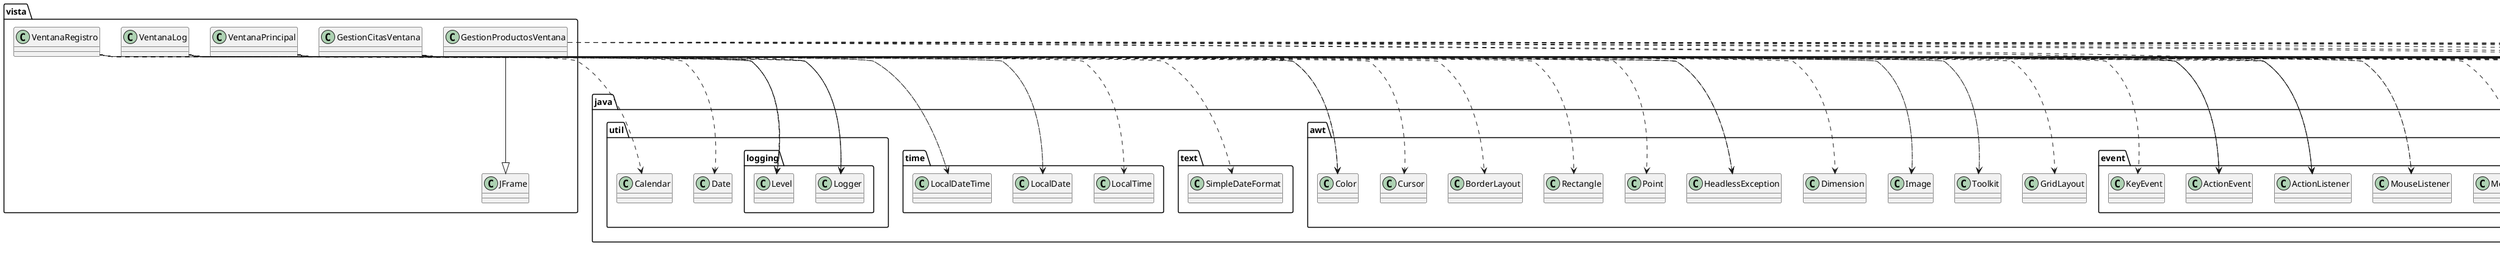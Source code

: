 @startuml
annotation java.lang.Override
annotation java.lang.SuppressWarnings
class com.github.lgooddatepicker.components.DatePicker
class com.github.lgooddatepicker.components.TimePicker
class controlador.ConexionBD
class controlador.ConsultasPersonal
class java.awt.BorderLayout
class java.awt.Color
class java.awt.Cursor
class java.awt.Dimension
class java.awt.GridLayout
class java.awt.HeadlessException
class java.awt.Image
class java.awt.Point
class java.awt.Rectangle
class java.awt.Toolkit
class java.awt.event.ActionEvent
class java.awt.event.ActionListener
class java.awt.event.KeyEvent
class java.awt.event.MouseAdapter
class java.awt.event.MouseEvent
class java.awt.event.MouseListener
class java.awt.event.MouseMotionAdapter
class java.awt.event.WindowAdapter
class java.awt.event.WindowEvent
class java.text.SimpleDateFormat
class java.time.LocalDate
class java.time.LocalDateTime
class java.time.LocalTime
class java.util.Calendar
class java.util.Date
class java.util.logging.Level
class java.util.logging.Logger
class javax.swing.Action
class javax.swing.ButtonGroup
class javax.swing.DefaultCellEditor
class javax.swing.DefaultComboBoxModel
class javax.swing.ImageIcon
class javax.swing.JComboBox
class javax.swing.JFrame
class javax.swing.JLabel
class javax.swing.JMenuItem
class javax.swing.JOptionPane
class javax.swing.JPanel
class javax.swing.JPopupMenu
class javax.swing.JScrollPane
class javax.swing.JSpinner
class javax.swing.JTable
class javax.swing.JTextField
class javax.swing.LookAndFeel
class javax.swing.SwingUtilities
class javax.swing.Timer
class javax.swing.UIManager
class javax.swing.UnsupportedLookAndFeelException
class javax.swing.table.DefaultTableCellRenderer
class javax.swing.table.DefaultTableModel
class javax.swing.table.JTableHeader
class javax.swing.table.TableCellEditor
class modelo.Cita
class modelo.Horario
class modelo.Personal
class modelo.Servicio
class modelo.Usuario
class style.GestionDeProductos
class vista.GestionCitasVentana
class vista.GestionProductosVentana
class vista.JFrame
class vista.VentanaLog
class vista.VentanaPrincipal
class vista.VentanaRegistro
vista.GestionCitasVentana ..> java.lang.Override
vista.GestionCitasVentana ..> java.lang.SuppressWarnings
vista.GestionCitasVentana ..> com.github.lgooddatepicker.components.DatePicker
vista.GestionCitasVentana ..> com.github.lgooddatepicker.components.TimePicker
vista.GestionCitasVentana ..> controlador.ConexionBD
vista.GestionCitasVentana ..> controlador.ConsultasPersonal
vista.GestionCitasVentana ..> java.awt.GridLayout
vista.GestionCitasVentana ..> java.awt.HeadlessException
vista.GestionCitasVentana ..> java.awt.Image
vista.GestionCitasVentana ..> java.awt.Toolkit
vista.GestionCitasVentana ..> java.text.SimpleDateFormat
vista.GestionCitasVentana ..> java.time.LocalDate
vista.GestionCitasVentana ..> java.time.LocalDateTime
vista.GestionCitasVentana ..> java.time.LocalTime
vista.GestionCitasVentana ..> java.util.Date
vista.GestionCitasVentana ..> java.util.logging.Level
vista.GestionCitasVentana ..> java.util.logging.Logger
vista.GestionCitasVentana ..> javax.swing.DefaultComboBoxModel
vista.GestionCitasVentana ..> javax.swing.JComboBox
vista.GestionCitasVentana --|> javax.swing.JFrame
vista.GestionCitasVentana ..> javax.swing.JLabel
vista.GestionCitasVentana ..> javax.swing.JOptionPane
vista.GestionCitasVentana ..> javax.swing.JPanel
vista.GestionCitasVentana ..> javax.swing.JSpinner
vista.GestionCitasVentana ..> javax.swing.JTable
vista.GestionCitasVentana ..> javax.swing.LookAndFeel
vista.GestionCitasVentana ..> javax.swing.SwingUtilities
vista.GestionCitasVentana ..> javax.swing.UIManager
vista.GestionCitasVentana ..> javax.swing.UnsupportedLookAndFeelException
vista.GestionCitasVentana ..> javax.swing.table.DefaultTableModel
vista.GestionCitasVentana ..> modelo.Cita
vista.GestionCitasVentana ..> modelo.Horario
vista.GestionCitasVentana ..> modelo.Personal
vista.GestionCitasVentana ..> modelo.Servicio
vista.GestionCitasVentana ..> modelo.Usuario
vista.GestionProductosVentana ..> java.lang.Override
vista.GestionProductosVentana ..> controlador.ConsultasPersonal
vista.GestionProductosVentana ..> java.awt.event.ActionEvent
vista.GestionProductosVentana ..> java.awt.event.ActionListener
vista.GestionProductosVentana ..> java.awt.event.WindowAdapter
vista.GestionProductosVentana ..> java.awt.event.WindowEvent
vista.GestionProductosVentana ..> javax.swing.table.DefaultTableCellRenderer
vista.GestionProductosVentana ..> javax.swing.table.DefaultTableModel
vista.GestionProductosVentana ..> javax.swing.table.JTableHeader
vista.GestionProductosVentana ..> style.GestionDeProductos
vista.GestionProductosVentana --|> vista.JFrame
vista.VentanaLog ..> java.lang.Override
vista.VentanaLog ..> java.lang.SuppressWarnings
vista.VentanaLog ..> controlador.ConexionBD
vista.VentanaLog ..> java.awt.Color
vista.VentanaLog ..> java.awt.event.ActionEvent
vista.VentanaLog ..> java.awt.event.ActionListener
vista.VentanaLog ..> java.awt.event.KeyEvent
vista.VentanaLog ..> java.awt.event.MouseListener
vista.VentanaLog ..> java.util.logging.Level
vista.VentanaLog ..> java.util.logging.Logger
vista.VentanaLog ..> javax.swing.Action
vista.VentanaLog ..> javax.swing.ImageIcon
vista.VentanaLog --|> javax.swing.JFrame
vista.VentanaLog ..> javax.swing.JOptionPane
vista.VentanaPrincipal ..> java.lang.Override
vista.VentanaPrincipal ..> java.lang.SuppressWarnings
vista.VentanaPrincipal ..> com.github.lgooddatepicker.components.DatePicker
vista.VentanaPrincipal ..> controlador.ConsultasPersonal
vista.VentanaPrincipal ..> java.awt.BorderLayout
vista.VentanaPrincipal ..> java.awt.Color
vista.VentanaPrincipal ..> java.awt.Cursor
vista.VentanaPrincipal ..> java.awt.Dimension
vista.VentanaPrincipal ..> java.awt.HeadlessException
vista.VentanaPrincipal ..> java.awt.Image
vista.VentanaPrincipal ..> java.awt.Point
vista.VentanaPrincipal ..> java.awt.Rectangle
vista.VentanaPrincipal ..> java.awt.Toolkit
vista.VentanaPrincipal ..> java.awt.event.ActionEvent
vista.VentanaPrincipal ..> java.awt.event.ActionListener
vista.VentanaPrincipal ..> java.awt.event.MouseAdapter
vista.VentanaPrincipal ..> java.awt.event.MouseEvent
vista.VentanaPrincipal ..> java.awt.event.MouseListener
vista.VentanaPrincipal ..> java.awt.event.MouseMotionAdapter
vista.VentanaPrincipal ..> java.awt.event.WindowAdapter
vista.VentanaPrincipal ..> java.awt.event.WindowEvent
vista.VentanaPrincipal ..> java.time.LocalDate
vista.VentanaPrincipal ..> java.time.LocalDateTime
vista.VentanaPrincipal ..> java.util.Calendar
vista.VentanaPrincipal ..> java.util.logging.Level
vista.VentanaPrincipal ..> java.util.logging.Logger
vista.VentanaPrincipal ..> javax.swing.DefaultCellEditor
vista.VentanaPrincipal ..> javax.swing.ImageIcon
vista.VentanaPrincipal --|> javax.swing.JFrame
vista.VentanaPrincipal ..> javax.swing.JLabel
vista.VentanaPrincipal ..> javax.swing.JMenuItem
vista.VentanaPrincipal ..> javax.swing.JOptionPane
vista.VentanaPrincipal ..> javax.swing.JPanel
vista.VentanaPrincipal ..> javax.swing.JPopupMenu
vista.VentanaPrincipal ..> javax.swing.JScrollPane
vista.VentanaPrincipal ..> javax.swing.JTable
vista.VentanaPrincipal ..> javax.swing.JTextField
vista.VentanaPrincipal ..> javax.swing.SwingUtilities
vista.VentanaPrincipal ..> javax.swing.Timer
vista.VentanaPrincipal ..> javax.swing.UIManager
vista.VentanaPrincipal ..> javax.swing.table.DefaultTableCellRenderer
vista.VentanaPrincipal ..> javax.swing.table.DefaultTableModel
vista.VentanaPrincipal ..> javax.swing.table.TableCellEditor
vista.VentanaPrincipal ..> modelo.Usuario
vista.VentanaRegistro ..> java.lang.Override
vista.VentanaRegistro ..> java.lang.SuppressWarnings
vista.VentanaRegistro ..> controlador.ConexionBD
vista.VentanaRegistro ..> java.awt.Color
vista.VentanaRegistro ..> java.awt.HeadlessException
vista.VentanaRegistro ..> java.awt.event.ActionEvent
vista.VentanaRegistro ..> java.awt.event.ActionListener
vista.VentanaRegistro ..> java.util.logging.Level
vista.VentanaRegistro ..> java.util.logging.Logger
vista.VentanaRegistro ..> javax.swing.ButtonGroup
vista.VentanaRegistro --|> javax.swing.JFrame
vista.VentanaRegistro ..> javax.swing.JOptionPane
@enduml